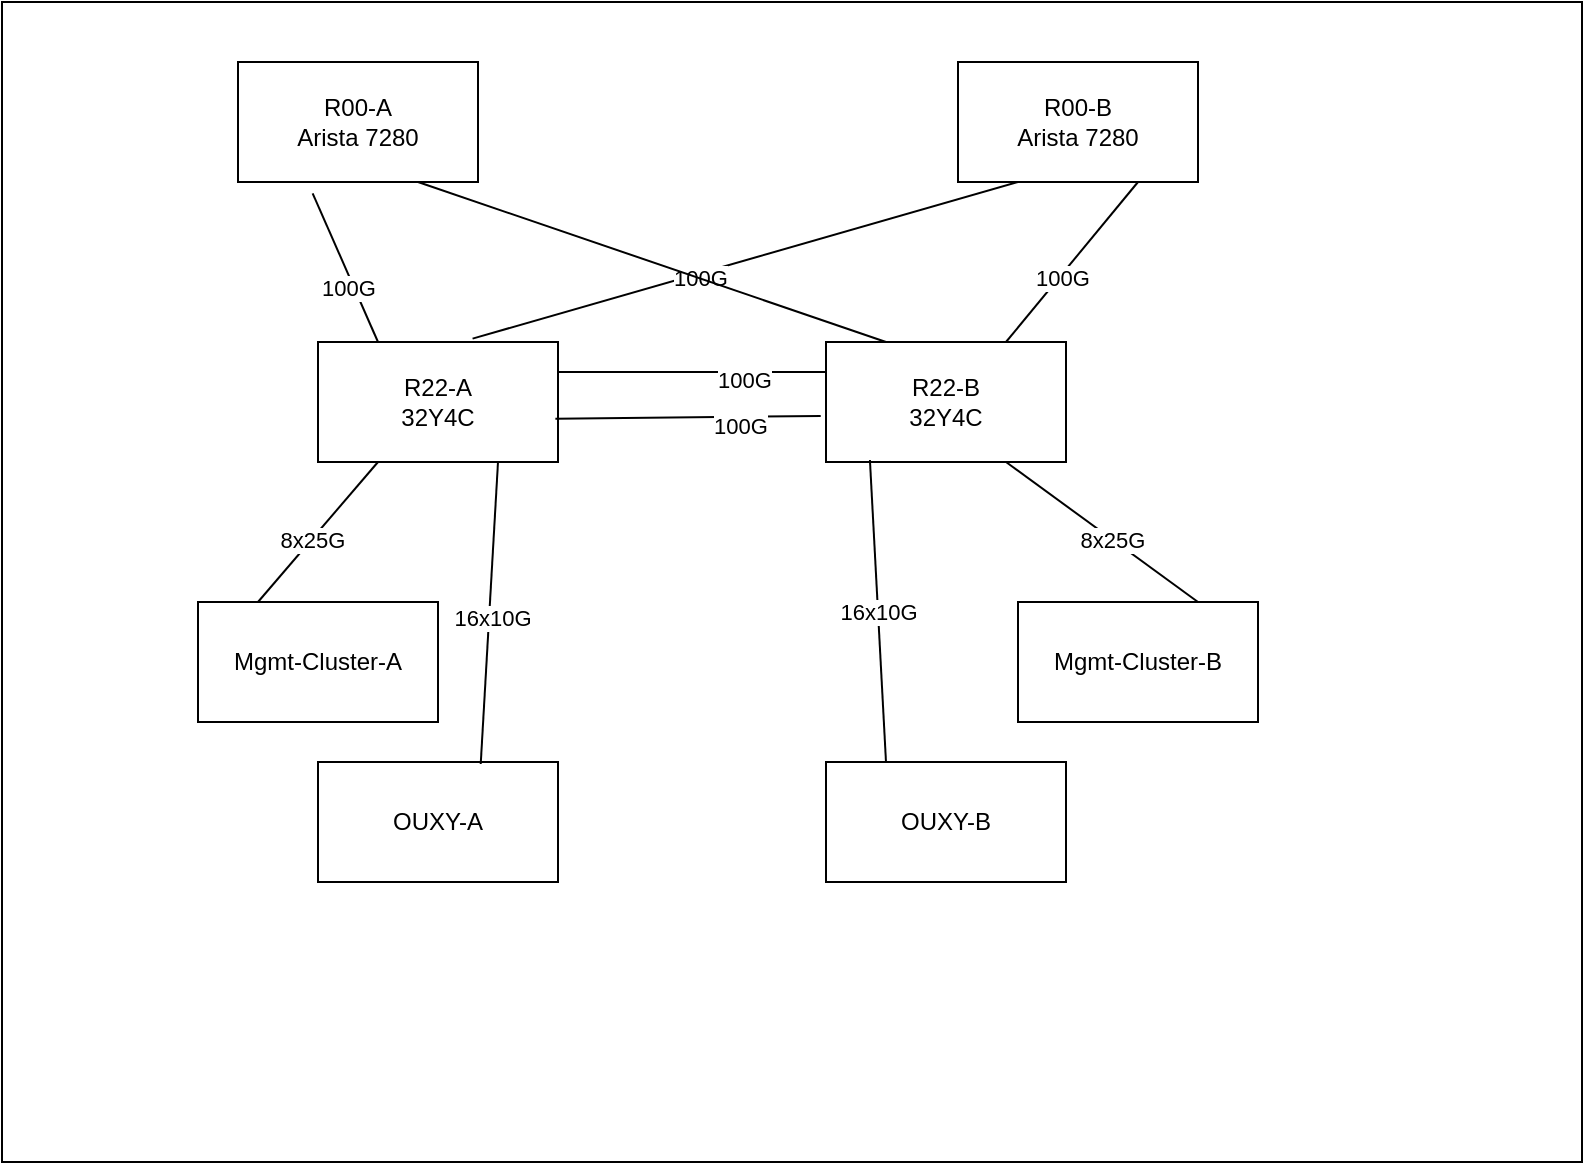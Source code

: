 <mxfile version="24.0.1" type="github" pages="3">
  <diagram name="Seite-1" id="gs12MVztb20JZIc7xro1">
    <mxGraphModel dx="1213" dy="712" grid="1" gridSize="10" guides="1" tooltips="1" connect="1" arrows="1" fold="1" page="1" pageScale="1" pageWidth="827" pageHeight="1169" math="0" shadow="0">
      <root>
        <mxCell id="0" />
        <mxCell id="1" parent="0" />
        <mxCell id="mp4b1-PKP0xLKX9pCmL0-1" value="" style="rounded=0;whiteSpace=wrap;html=1;" parent="1" vertex="1">
          <mxGeometry x="20" y="30" width="790" height="580" as="geometry" />
        </mxCell>
        <mxCell id="27TrGg73hTqypq3Gkt0H-1" value="R00-A&lt;br&gt;Arista 7280" style="rounded=0;whiteSpace=wrap;html=1;" parent="1" vertex="1">
          <mxGeometry x="138" y="60" width="120" height="60" as="geometry" />
        </mxCell>
        <mxCell id="27TrGg73hTqypq3Gkt0H-2" value="R00-B&lt;br&gt;Arista 7280" style="rounded=0;whiteSpace=wrap;html=1;" parent="1" vertex="1">
          <mxGeometry x="498" y="60" width="120" height="60" as="geometry" />
        </mxCell>
        <mxCell id="27TrGg73hTqypq3Gkt0H-3" value="R22-A&lt;br&gt;32Y4C" style="rounded=0;whiteSpace=wrap;html=1;" parent="1" vertex="1">
          <mxGeometry x="178" y="200" width="120" height="60" as="geometry" />
        </mxCell>
        <mxCell id="27TrGg73hTqypq3Gkt0H-4" value="R22-B&lt;br&gt;32Y4C" style="rounded=0;whiteSpace=wrap;html=1;" parent="1" vertex="1">
          <mxGeometry x="432" y="200" width="120" height="60" as="geometry" />
        </mxCell>
        <mxCell id="27TrGg73hTqypq3Gkt0H-5" value="" style="endArrow=none;html=1;rounded=0;entryX=0.311;entryY=1.094;entryDx=0;entryDy=0;entryPerimeter=0;exitX=0.25;exitY=0;exitDx=0;exitDy=0;" parent="1" source="27TrGg73hTqypq3Gkt0H-3" target="27TrGg73hTqypq3Gkt0H-1" edge="1">
          <mxGeometry width="50" height="50" relative="1" as="geometry">
            <mxPoint x="398" y="290" as="sourcePoint" />
            <mxPoint x="448" y="240" as="targetPoint" />
          </mxGeometry>
        </mxCell>
        <mxCell id="27TrGg73hTqypq3Gkt0H-6" value="100G" style="edgeLabel;html=1;align=center;verticalAlign=middle;resizable=0;points=[];" parent="27TrGg73hTqypq3Gkt0H-5" vertex="1" connectable="0">
          <mxGeometry x="-0.232" y="3" relative="1" as="geometry">
            <mxPoint as="offset" />
          </mxGeometry>
        </mxCell>
        <mxCell id="27TrGg73hTqypq3Gkt0H-7" value="" style="endArrow=none;html=1;rounded=0;entryX=0.25;entryY=1;entryDx=0;entryDy=0;exitX=0.644;exitY=-0.028;exitDx=0;exitDy=0;exitPerimeter=0;" parent="1" source="27TrGg73hTqypq3Gkt0H-3" target="27TrGg73hTqypq3Gkt0H-2" edge="1">
          <mxGeometry width="50" height="50" relative="1" as="geometry">
            <mxPoint x="398" y="290" as="sourcePoint" />
            <mxPoint x="448" y="240" as="targetPoint" />
          </mxGeometry>
        </mxCell>
        <mxCell id="27TrGg73hTqypq3Gkt0H-8" value="100G" style="edgeLabel;html=1;align=center;verticalAlign=middle;resizable=0;points=[];" parent="27TrGg73hTqypq3Gkt0H-7" vertex="1" connectable="0">
          <mxGeometry x="-0.172" y="-2" relative="1" as="geometry">
            <mxPoint as="offset" />
          </mxGeometry>
        </mxCell>
        <mxCell id="27TrGg73hTqypq3Gkt0H-9" value="" style="endArrow=none;html=1;rounded=0;entryX=0.75;entryY=1;entryDx=0;entryDy=0;exitX=0.25;exitY=0;exitDx=0;exitDy=0;" parent="1" source="27TrGg73hTqypq3Gkt0H-4" target="27TrGg73hTqypq3Gkt0H-1" edge="1">
          <mxGeometry width="50" height="50" relative="1" as="geometry">
            <mxPoint x="398" y="290" as="sourcePoint" />
            <mxPoint x="448" y="240" as="targetPoint" />
          </mxGeometry>
        </mxCell>
        <mxCell id="27TrGg73hTqypq3Gkt0H-10" value="" style="endArrow=none;html=1;rounded=0;entryX=0.75;entryY=1;entryDx=0;entryDy=0;exitX=0.75;exitY=0;exitDx=0;exitDy=0;" parent="1" source="27TrGg73hTqypq3Gkt0H-4" target="27TrGg73hTqypq3Gkt0H-2" edge="1">
          <mxGeometry width="50" height="50" relative="1" as="geometry">
            <mxPoint x="472" y="210" as="sourcePoint" />
            <mxPoint x="238" y="130" as="targetPoint" />
          </mxGeometry>
        </mxCell>
        <mxCell id="27TrGg73hTqypq3Gkt0H-11" value="100G" style="edgeLabel;html=1;align=center;verticalAlign=middle;resizable=0;points=[];" parent="27TrGg73hTqypq3Gkt0H-10" vertex="1" connectable="0">
          <mxGeometry x="-0.194" y="-1" relative="1" as="geometry">
            <mxPoint as="offset" />
          </mxGeometry>
        </mxCell>
        <mxCell id="27TrGg73hTqypq3Gkt0H-12" value="" style="endArrow=none;html=1;rounded=0;exitX=1;exitY=0.25;exitDx=0;exitDy=0;entryX=0;entryY=0.25;entryDx=0;entryDy=0;" parent="1" source="27TrGg73hTqypq3Gkt0H-3" target="27TrGg73hTqypq3Gkt0H-4" edge="1">
          <mxGeometry width="50" height="50" relative="1" as="geometry">
            <mxPoint x="398" y="290" as="sourcePoint" />
            <mxPoint x="448" y="240" as="targetPoint" />
          </mxGeometry>
        </mxCell>
        <mxCell id="27TrGg73hTqypq3Gkt0H-13" value="100G" style="edgeLabel;html=1;align=center;verticalAlign=middle;resizable=0;points=[];" parent="27TrGg73hTqypq3Gkt0H-12" vertex="1" connectable="0">
          <mxGeometry x="0.383" y="-4" relative="1" as="geometry">
            <mxPoint as="offset" />
          </mxGeometry>
        </mxCell>
        <mxCell id="27TrGg73hTqypq3Gkt0H-14" value="" style="endArrow=none;html=1;rounded=0;exitX=0.989;exitY=0.639;exitDx=0;exitDy=0;entryX=-0.022;entryY=0.617;entryDx=0;entryDy=0;exitPerimeter=0;entryPerimeter=0;" parent="1" source="27TrGg73hTqypq3Gkt0H-3" target="27TrGg73hTqypq3Gkt0H-4" edge="1">
          <mxGeometry width="50" height="50" relative="1" as="geometry">
            <mxPoint x="308" y="225" as="sourcePoint" />
            <mxPoint x="442" y="225" as="targetPoint" />
          </mxGeometry>
        </mxCell>
        <mxCell id="27TrGg73hTqypq3Gkt0H-15" value="100G" style="edgeLabel;html=1;align=center;verticalAlign=middle;resizable=0;points=[];" parent="27TrGg73hTqypq3Gkt0H-14" vertex="1" connectable="0">
          <mxGeometry x="0.383" y="-4" relative="1" as="geometry">
            <mxPoint as="offset" />
          </mxGeometry>
        </mxCell>
        <mxCell id="27TrGg73hTqypq3Gkt0H-16" value="Mgmt-Cluster-A" style="rounded=0;whiteSpace=wrap;html=1;" parent="1" vertex="1">
          <mxGeometry x="118" y="330" width="120" height="60" as="geometry" />
        </mxCell>
        <mxCell id="27TrGg73hTqypq3Gkt0H-17" value="Mgmt-Cluster-B" style="rounded=0;whiteSpace=wrap;html=1;" parent="1" vertex="1">
          <mxGeometry x="528" y="330" width="120" height="60" as="geometry" />
        </mxCell>
        <mxCell id="27TrGg73hTqypq3Gkt0H-18" value="" style="endArrow=none;html=1;rounded=0;exitX=0.25;exitY=0;exitDx=0;exitDy=0;entryX=0.25;entryY=1;entryDx=0;entryDy=0;" parent="1" source="27TrGg73hTqypq3Gkt0H-16" target="27TrGg73hTqypq3Gkt0H-3" edge="1">
          <mxGeometry width="50" height="50" relative="1" as="geometry">
            <mxPoint x="398" y="290" as="sourcePoint" />
            <mxPoint x="448" y="240" as="targetPoint" />
          </mxGeometry>
        </mxCell>
        <mxCell id="27TrGg73hTqypq3Gkt0H-19" value="8x25G" style="edgeLabel;html=1;align=center;verticalAlign=middle;resizable=0;points=[];" parent="27TrGg73hTqypq3Gkt0H-18" vertex="1" connectable="0">
          <mxGeometry x="-0.107" relative="1" as="geometry">
            <mxPoint as="offset" />
          </mxGeometry>
        </mxCell>
        <mxCell id="27TrGg73hTqypq3Gkt0H-20" value="" style="endArrow=none;html=1;rounded=0;entryX=0.75;entryY=1;entryDx=0;entryDy=0;exitX=0.75;exitY=0;exitDx=0;exitDy=0;" parent="1" source="27TrGg73hTqypq3Gkt0H-17" target="27TrGg73hTqypq3Gkt0H-4" edge="1">
          <mxGeometry width="50" height="50" relative="1" as="geometry">
            <mxPoint x="608" y="320" as="sourcePoint" />
            <mxPoint x="218" y="270" as="targetPoint" />
          </mxGeometry>
        </mxCell>
        <mxCell id="27TrGg73hTqypq3Gkt0H-21" value="8x25G" style="edgeLabel;html=1;align=center;verticalAlign=middle;resizable=0;points=[];" parent="27TrGg73hTqypq3Gkt0H-20" vertex="1" connectable="0">
          <mxGeometry x="-0.107" relative="1" as="geometry">
            <mxPoint as="offset" />
          </mxGeometry>
        </mxCell>
        <mxCell id="27TrGg73hTqypq3Gkt0H-22" value="OUXY-A" style="rounded=0;whiteSpace=wrap;html=1;" parent="1" vertex="1">
          <mxGeometry x="178" y="410" width="120" height="60" as="geometry" />
        </mxCell>
        <mxCell id="27TrGg73hTqypq3Gkt0H-23" value="OUXY-B" style="rounded=0;whiteSpace=wrap;html=1;" parent="1" vertex="1">
          <mxGeometry x="432" y="410" width="120" height="60" as="geometry" />
        </mxCell>
        <mxCell id="27TrGg73hTqypq3Gkt0H-24" value="" style="endArrow=none;html=1;rounded=0;exitX=0.678;exitY=0.017;exitDx=0;exitDy=0;exitPerimeter=0;entryX=0.75;entryY=1;entryDx=0;entryDy=0;" parent="1" source="27TrGg73hTqypq3Gkt0H-22" target="27TrGg73hTqypq3Gkt0H-3" edge="1">
          <mxGeometry width="50" height="50" relative="1" as="geometry">
            <mxPoint x="398" y="290" as="sourcePoint" />
            <mxPoint x="448" y="240" as="targetPoint" />
          </mxGeometry>
        </mxCell>
        <mxCell id="27TrGg73hTqypq3Gkt0H-26" value="16x10G" style="edgeLabel;html=1;align=center;verticalAlign=middle;resizable=0;points=[];" parent="27TrGg73hTqypq3Gkt0H-24" vertex="1" connectable="0">
          <mxGeometry x="-0.028" y="-1" relative="1" as="geometry">
            <mxPoint as="offset" />
          </mxGeometry>
        </mxCell>
        <mxCell id="27TrGg73hTqypq3Gkt0H-25" value="" style="endArrow=none;html=1;rounded=0;exitX=0.25;exitY=0;exitDx=0;exitDy=0;entryX=0.183;entryY=0.983;entryDx=0;entryDy=0;entryPerimeter=0;" parent="1" source="27TrGg73hTqypq3Gkt0H-23" target="27TrGg73hTqypq3Gkt0H-4" edge="1">
          <mxGeometry width="50" height="50" relative="1" as="geometry">
            <mxPoint x="269" y="421" as="sourcePoint" />
            <mxPoint x="278" y="270" as="targetPoint" />
          </mxGeometry>
        </mxCell>
        <mxCell id="27TrGg73hTqypq3Gkt0H-27" value="16x10G" style="edgeLabel;html=1;align=center;verticalAlign=middle;resizable=0;points=[];" parent="27TrGg73hTqypq3Gkt0H-25" vertex="1" connectable="0">
          <mxGeometry x="-0.002" relative="1" as="geometry">
            <mxPoint as="offset" />
          </mxGeometry>
        </mxCell>
      </root>
    </mxGraphModel>
  </diagram>
  <diagram id="Gzo3xXNjpzGgJxfg6n6k" name="Seite-2">
    <mxGraphModel dx="1213" dy="712" grid="1" gridSize="10" guides="1" tooltips="1" connect="1" arrows="1" fold="1" page="1" pageScale="1" pageWidth="827" pageHeight="1169" math="0" shadow="0">
      <root>
        <mxCell id="0" />
        <mxCell id="1" parent="0" />
        <mxCell id="iDLeOFEi5p_KF_u8_lXv-2" value="" style="rounded=0;whiteSpace=wrap;html=1;" parent="1" vertex="1">
          <mxGeometry x="20" y="30" width="790" height="580" as="geometry" />
        </mxCell>
        <mxCell id="hVeL7Z5NDfVotXv91kb7-1" value="RU00-A&lt;br&gt;Arista 7280" style="rounded=0;whiteSpace=wrap;html=1;" parent="1" vertex="1">
          <mxGeometry x="149" y="60" width="120" height="60" as="geometry" />
        </mxCell>
        <mxCell id="hVeL7Z5NDfVotXv91kb7-2" value="RU00-B&lt;br&gt;Arista 7280" style="rounded=0;whiteSpace=wrap;html=1;" parent="1" vertex="1">
          <mxGeometry x="509" y="60" width="120" height="60" as="geometry" />
        </mxCell>
        <mxCell id="hVeL7Z5NDfVotXv91kb7-3" value="RU22-A&lt;br&gt;5406" style="rounded=0;whiteSpace=wrap;html=1;" parent="1" vertex="1">
          <mxGeometry x="189" y="200" width="120" height="60" as="geometry" />
        </mxCell>
        <mxCell id="hVeL7Z5NDfVotXv91kb7-4" value="RU22-B&lt;br&gt;5406" style="rounded=0;whiteSpace=wrap;html=1;" parent="1" vertex="1">
          <mxGeometry x="443" y="200" width="120" height="60" as="geometry" />
        </mxCell>
        <mxCell id="hVeL7Z5NDfVotXv91kb7-5" value="" style="endArrow=none;html=1;rounded=0;entryX=0.311;entryY=1.094;entryDx=0;entryDy=0;entryPerimeter=0;exitX=0.25;exitY=0;exitDx=0;exitDy=0;" parent="1" source="hVeL7Z5NDfVotXv91kb7-3" target="hVeL7Z5NDfVotXv91kb7-1" edge="1">
          <mxGeometry width="50" height="50" relative="1" as="geometry">
            <mxPoint x="409" y="290" as="sourcePoint" />
            <mxPoint x="459" y="240" as="targetPoint" />
          </mxGeometry>
        </mxCell>
        <mxCell id="hVeL7Z5NDfVotXv91kb7-6" value="10G" style="edgeLabel;html=1;align=center;verticalAlign=middle;resizable=0;points=[];" parent="hVeL7Z5NDfVotXv91kb7-5" vertex="1" connectable="0">
          <mxGeometry x="-0.232" y="3" relative="1" as="geometry">
            <mxPoint as="offset" />
          </mxGeometry>
        </mxCell>
        <mxCell id="hVeL7Z5NDfVotXv91kb7-7" value="" style="endArrow=none;html=1;rounded=0;entryX=0.25;entryY=1;entryDx=0;entryDy=0;exitX=0.644;exitY=-0.028;exitDx=0;exitDy=0;exitPerimeter=0;" parent="1" source="hVeL7Z5NDfVotXv91kb7-3" target="hVeL7Z5NDfVotXv91kb7-2" edge="1">
          <mxGeometry width="50" height="50" relative="1" as="geometry">
            <mxPoint x="409" y="290" as="sourcePoint" />
            <mxPoint x="459" y="240" as="targetPoint" />
          </mxGeometry>
        </mxCell>
        <mxCell id="hVeL7Z5NDfVotXv91kb7-8" value="10G" style="edgeLabel;html=1;align=center;verticalAlign=middle;resizable=0;points=[];" parent="hVeL7Z5NDfVotXv91kb7-7" vertex="1" connectable="0">
          <mxGeometry x="-0.172" y="-2" relative="1" as="geometry">
            <mxPoint as="offset" />
          </mxGeometry>
        </mxCell>
        <mxCell id="hVeL7Z5NDfVotXv91kb7-9" value="" style="endArrow=none;html=1;rounded=0;entryX=0.75;entryY=1;entryDx=0;entryDy=0;exitX=0.25;exitY=0;exitDx=0;exitDy=0;" parent="1" source="hVeL7Z5NDfVotXv91kb7-4" target="hVeL7Z5NDfVotXv91kb7-1" edge="1">
          <mxGeometry width="50" height="50" relative="1" as="geometry">
            <mxPoint x="409" y="290" as="sourcePoint" />
            <mxPoint x="459" y="240" as="targetPoint" />
          </mxGeometry>
        </mxCell>
        <mxCell id="hVeL7Z5NDfVotXv91kb7-28" value="10G" style="edgeLabel;html=1;align=center;verticalAlign=middle;resizable=0;points=[];" parent="hVeL7Z5NDfVotXv91kb7-9" vertex="1" connectable="0">
          <mxGeometry x="-0.196" y="-2" relative="1" as="geometry">
            <mxPoint x="39" y="-6" as="offset" />
          </mxGeometry>
        </mxCell>
        <mxCell id="hVeL7Z5NDfVotXv91kb7-10" value="" style="endArrow=none;html=1;rounded=0;entryX=0.75;entryY=1;entryDx=0;entryDy=0;exitX=0.75;exitY=0;exitDx=0;exitDy=0;" parent="1" source="hVeL7Z5NDfVotXv91kb7-4" target="hVeL7Z5NDfVotXv91kb7-2" edge="1">
          <mxGeometry width="50" height="50" relative="1" as="geometry">
            <mxPoint x="483" y="210" as="sourcePoint" />
            <mxPoint x="249" y="130" as="targetPoint" />
          </mxGeometry>
        </mxCell>
        <mxCell id="hVeL7Z5NDfVotXv91kb7-11" value="10G" style="edgeLabel;html=1;align=center;verticalAlign=middle;resizable=0;points=[];" parent="hVeL7Z5NDfVotXv91kb7-10" vertex="1" connectable="0">
          <mxGeometry x="-0.194" y="-1" relative="1" as="geometry">
            <mxPoint as="offset" />
          </mxGeometry>
        </mxCell>
        <mxCell id="hVeL7Z5NDfVotXv91kb7-12" value="" style="endArrow=none;html=1;rounded=0;exitX=1;exitY=0.25;exitDx=0;exitDy=0;entryX=0;entryY=0.25;entryDx=0;entryDy=0;" parent="1" source="hVeL7Z5NDfVotXv91kb7-3" target="hVeL7Z5NDfVotXv91kb7-4" edge="1">
          <mxGeometry width="50" height="50" relative="1" as="geometry">
            <mxPoint x="409" y="290" as="sourcePoint" />
            <mxPoint x="459" y="240" as="targetPoint" />
          </mxGeometry>
        </mxCell>
        <mxCell id="hVeL7Z5NDfVotXv91kb7-13" value="10G" style="edgeLabel;html=1;align=center;verticalAlign=middle;resizable=0;points=[];" parent="hVeL7Z5NDfVotXv91kb7-12" vertex="1" connectable="0">
          <mxGeometry x="0.383" y="-4" relative="1" as="geometry">
            <mxPoint as="offset" />
          </mxGeometry>
        </mxCell>
        <mxCell id="hVeL7Z5NDfVotXv91kb7-14" value="" style="endArrow=none;html=1;rounded=0;exitX=0.989;exitY=0.639;exitDx=0;exitDy=0;entryX=-0.022;entryY=0.617;entryDx=0;entryDy=0;exitPerimeter=0;entryPerimeter=0;" parent="1" source="hVeL7Z5NDfVotXv91kb7-3" target="hVeL7Z5NDfVotXv91kb7-4" edge="1">
          <mxGeometry width="50" height="50" relative="1" as="geometry">
            <mxPoint x="319" y="225" as="sourcePoint" />
            <mxPoint x="453" y="225" as="targetPoint" />
          </mxGeometry>
        </mxCell>
        <mxCell id="hVeL7Z5NDfVotXv91kb7-15" value="10G" style="edgeLabel;html=1;align=center;verticalAlign=middle;resizable=0;points=[];" parent="hVeL7Z5NDfVotXv91kb7-14" vertex="1" connectable="0">
          <mxGeometry x="0.383" y="-4" relative="1" as="geometry">
            <mxPoint as="offset" />
          </mxGeometry>
        </mxCell>
        <mxCell id="hVeL7Z5NDfVotXv91kb7-16" value="Mgmt-Cluster-A" style="rounded=0;whiteSpace=wrap;html=1;" parent="1" vertex="1">
          <mxGeometry x="39" y="410" width="120" height="60" as="geometry" />
        </mxCell>
        <mxCell id="hVeL7Z5NDfVotXv91kb7-17" value="Mgmt-Cluster-B" style="rounded=0;whiteSpace=wrap;html=1;" parent="1" vertex="1">
          <mxGeometry x="659" y="410" width="120" height="60" as="geometry" />
        </mxCell>
        <mxCell id="hVeL7Z5NDfVotXv91kb7-18" value="" style="endArrow=none;html=1;rounded=0;exitX=0.25;exitY=0;exitDx=0;exitDy=0;" parent="1" source="hVeL7Z5NDfVotXv91kb7-16" target="16hiu82Xkx6REqz7iCP8-3" edge="1">
          <mxGeometry width="50" height="50" relative="1" as="geometry">
            <mxPoint x="409" y="290" as="sourcePoint" />
            <mxPoint x="129" y="330" as="targetPoint" />
          </mxGeometry>
        </mxCell>
        <mxCell id="hVeL7Z5NDfVotXv91kb7-19" value="8x25G" style="edgeLabel;html=1;align=center;verticalAlign=middle;resizable=0;points=[];" parent="hVeL7Z5NDfVotXv91kb7-18" vertex="1" connectable="0">
          <mxGeometry x="-0.107" relative="1" as="geometry">
            <mxPoint as="offset" />
          </mxGeometry>
        </mxCell>
        <mxCell id="hVeL7Z5NDfVotXv91kb7-20" value="" style="endArrow=none;html=1;rounded=0;exitX=0.75;exitY=0;exitDx=0;exitDy=0;" parent="1" source="hVeL7Z5NDfVotXv91kb7-17" target="16hiu82Xkx6REqz7iCP8-1" edge="1">
          <mxGeometry width="50" height="50" relative="1" as="geometry">
            <mxPoint x="619" y="320" as="sourcePoint" />
            <mxPoint x="619" y="330" as="targetPoint" />
          </mxGeometry>
        </mxCell>
        <mxCell id="hVeL7Z5NDfVotXv91kb7-21" value="8x25G" style="edgeLabel;html=1;align=center;verticalAlign=middle;resizable=0;points=[];" parent="hVeL7Z5NDfVotXv91kb7-20" vertex="1" connectable="0">
          <mxGeometry x="-0.107" relative="1" as="geometry">
            <mxPoint as="offset" />
          </mxGeometry>
        </mxCell>
        <mxCell id="hVeL7Z5NDfVotXv91kb7-22" value="OUXY-A" style="rounded=0;whiteSpace=wrap;html=1;" parent="1" vertex="1">
          <mxGeometry x="189" y="410" width="120" height="60" as="geometry" />
        </mxCell>
        <mxCell id="hVeL7Z5NDfVotXv91kb7-23" value="OUXY-B" style="rounded=0;whiteSpace=wrap;html=1;" parent="1" vertex="1">
          <mxGeometry x="443" y="410" width="120" height="60" as="geometry" />
        </mxCell>
        <mxCell id="hVeL7Z5NDfVotXv91kb7-24" value="" style="endArrow=none;html=1;rounded=0;exitX=0.678;exitY=0.017;exitDx=0;exitDy=0;exitPerimeter=0;entryX=0.75;entryY=1;entryDx=0;entryDy=0;" parent="1" source="hVeL7Z5NDfVotXv91kb7-22" target="hVeL7Z5NDfVotXv91kb7-3" edge="1">
          <mxGeometry width="50" height="50" relative="1" as="geometry">
            <mxPoint x="409" y="290" as="sourcePoint" />
            <mxPoint x="459" y="240" as="targetPoint" />
          </mxGeometry>
        </mxCell>
        <mxCell id="hVeL7Z5NDfVotXv91kb7-25" value="16x1G/10G" style="edgeLabel;html=1;align=center;verticalAlign=middle;resizable=0;points=[];" parent="hVeL7Z5NDfVotXv91kb7-24" vertex="1" connectable="0">
          <mxGeometry x="-0.028" y="-1" relative="1" as="geometry">
            <mxPoint as="offset" />
          </mxGeometry>
        </mxCell>
        <mxCell id="hVeL7Z5NDfVotXv91kb7-26" value="" style="endArrow=none;html=1;rounded=0;exitX=0.25;exitY=0;exitDx=0;exitDy=0;entryX=0.183;entryY=0.983;entryDx=0;entryDy=0;entryPerimeter=0;" parent="1" source="hVeL7Z5NDfVotXv91kb7-23" target="hVeL7Z5NDfVotXv91kb7-4" edge="1">
          <mxGeometry width="50" height="50" relative="1" as="geometry">
            <mxPoint x="280" y="421" as="sourcePoint" />
            <mxPoint x="289" y="270" as="targetPoint" />
          </mxGeometry>
        </mxCell>
        <mxCell id="hVeL7Z5NDfVotXv91kb7-27" value="16x1G/10G" style="edgeLabel;html=1;align=center;verticalAlign=middle;resizable=0;points=[];" parent="hVeL7Z5NDfVotXv91kb7-26" vertex="1" connectable="0">
          <mxGeometry x="-0.002" relative="1" as="geometry">
            <mxPoint as="offset" />
          </mxGeometry>
        </mxCell>
        <mxCell id="16hiu82Xkx6REqz7iCP8-1" value="S22-B&lt;br&gt;16Y2C V2" style="rounded=0;whiteSpace=wrap;html=1;" parent="1" vertex="1">
          <mxGeometry x="559" y="300" width="120" height="60" as="geometry" />
        </mxCell>
        <mxCell id="16hiu82Xkx6REqz7iCP8-2" value="10G" style="endArrow=none;html=1;rounded=0;exitX=0.5;exitY=0;exitDx=0;exitDy=0;entryX=0.822;entryY=1.061;entryDx=0;entryDy=0;entryPerimeter=0;" parent="1" source="16hiu82Xkx6REqz7iCP8-1" target="hVeL7Z5NDfVotXv91kb7-4" edge="1">
          <mxGeometry width="50" height="50" relative="1" as="geometry">
            <mxPoint x="329" y="290" as="sourcePoint" />
            <mxPoint x="379" y="240" as="targetPoint" />
          </mxGeometry>
        </mxCell>
        <mxCell id="16hiu82Xkx6REqz7iCP8-3" value="S22-A&lt;br&gt;16Y2C V2" style="rounded=0;whiteSpace=wrap;html=1;" parent="1" vertex="1">
          <mxGeometry x="69" y="300" width="120" height="60" as="geometry" />
        </mxCell>
        <mxCell id="16hiu82Xkx6REqz7iCP8-4" value="" style="endArrow=none;html=1;rounded=0;exitX=0.75;exitY=0;exitDx=0;exitDy=0;entryX=0.25;entryY=1;entryDx=0;entryDy=0;" parent="1" source="16hiu82Xkx6REqz7iCP8-3" target="hVeL7Z5NDfVotXv91kb7-3" edge="1">
          <mxGeometry width="50" height="50" relative="1" as="geometry">
            <mxPoint x="329" y="290" as="sourcePoint" />
            <mxPoint x="379" y="240" as="targetPoint" />
          </mxGeometry>
        </mxCell>
        <mxCell id="16hiu82Xkx6REqz7iCP8-5" value="10G" style="edgeLabel;html=1;align=center;verticalAlign=middle;resizable=0;points=[];" parent="16hiu82Xkx6REqz7iCP8-4" vertex="1" connectable="0">
          <mxGeometry x="-0.103" relative="1" as="geometry">
            <mxPoint y="-1" as="offset" />
          </mxGeometry>
        </mxCell>
        <mxCell id="16hiu82Xkx6REqz7iCP8-7" value="" style="endArrow=none;dashed=1;html=1;rounded=0;exitX=1;exitY=0.25;exitDx=0;exitDy=0;entryX=0;entryY=0.25;entryDx=0;entryDy=0;" parent="1" source="16hiu82Xkx6REqz7iCP8-3" target="16hiu82Xkx6REqz7iCP8-1" edge="1">
          <mxGeometry width="50" height="50" relative="1" as="geometry">
            <mxPoint x="329" y="290" as="sourcePoint" />
            <mxPoint x="379" y="240" as="targetPoint" />
          </mxGeometry>
        </mxCell>
        <mxCell id="16hiu82Xkx6REqz7iCP8-8" value="100G" style="edgeLabel;html=1;align=center;verticalAlign=middle;resizable=0;points=[];" parent="16hiu82Xkx6REqz7iCP8-7" vertex="1" connectable="0">
          <mxGeometry x="0.166" y="3" relative="1" as="geometry">
            <mxPoint as="offset" />
          </mxGeometry>
        </mxCell>
      </root>
    </mxGraphModel>
  </diagram>
  <diagram id="y10XpeK6Ae1M0rREuobb" name="Seite-3">
    <mxGraphModel dx="693" dy="407" grid="1" gridSize="10" guides="1" tooltips="1" connect="1" arrows="1" fold="1" page="1" pageScale="1" pageWidth="827" pageHeight="1169" math="0" shadow="0">
      <root>
        <mxCell id="0" />
        <mxCell id="1" parent="0" />
        <mxCell id="fB5pVOzTE19D4BcGaicX-1" value="" style="rounded=0;whiteSpace=wrap;html=1;strokeColor=none;" parent="1" vertex="1">
          <mxGeometry x="20" y="30" width="790" height="580" as="geometry" />
        </mxCell>
        <mxCell id="fB5pVOzTE19D4BcGaicX-2" value="RU00-A&lt;div&gt;&lt;br/&gt;&lt;/div&gt;" style="rounded=0;whiteSpace=wrap;html=1;" parent="1" vertex="1">
          <mxGeometry x="138" y="60" width="120" height="60" as="geometry" />
        </mxCell>
        <mxCell id="fB5pVOzTE19D4BcGaicX-3" value="RU00-B&lt;div&gt;&lt;br/&gt;&lt;/div&gt;" style="rounded=0;whiteSpace=wrap;html=1;" parent="1" vertex="1">
          <mxGeometry x="498" y="60" width="120" height="60" as="geometry" />
        </mxCell>
        <mxCell id="fB5pVOzTE19D4BcGaicX-4" value="" style="rounded=0;whiteSpace=wrap;html=1;" parent="1" vertex="1">
          <mxGeometry x="178" y="200" width="120" height="60" as="geometry" />
        </mxCell>
        <mxCell id="fB5pVOzTE19D4BcGaicX-5" value="" style="rounded=0;whiteSpace=wrap;html=1;" parent="1" vertex="1">
          <mxGeometry x="432" y="200" width="120" height="60" as="geometry" />
        </mxCell>
        <mxCell id="fB5pVOzTE19D4BcGaicX-6" value="" style="endArrow=none;html=1;rounded=0;entryX=0.311;entryY=1.094;entryDx=0;entryDy=0;entryPerimeter=0;exitX=0.25;exitY=0;exitDx=0;exitDy=0;" parent="1" source="fB5pVOzTE19D4BcGaicX-4" target="fB5pVOzTE19D4BcGaicX-2" edge="1">
          <mxGeometry width="50" height="50" relative="1" as="geometry">
            <mxPoint x="398" y="290" as="sourcePoint" />
            <mxPoint x="448" y="240" as="targetPoint" />
          </mxGeometry>
        </mxCell>
        <mxCell id="fB5pVOzTE19D4BcGaicX-7" value="25G/10G" style="edgeLabel;html=1;align=center;verticalAlign=middle;resizable=0;points=[];" parent="fB5pVOzTE19D4BcGaicX-6" vertex="1" connectable="0">
          <mxGeometry x="-0.232" y="3" relative="1" as="geometry">
            <mxPoint as="offset" />
          </mxGeometry>
        </mxCell>
        <mxCell id="fB5pVOzTE19D4BcGaicX-8" value="" style="endArrow=none;html=1;rounded=0;entryX=0.25;entryY=1;entryDx=0;entryDy=0;exitX=0.644;exitY=-0.028;exitDx=0;exitDy=0;exitPerimeter=0;dashed=1;dashPattern=8 8;" parent="1" source="fB5pVOzTE19D4BcGaicX-4" target="fB5pVOzTE19D4BcGaicX-3" edge="1">
          <mxGeometry width="50" height="50" relative="1" as="geometry">
            <mxPoint x="398" y="290" as="sourcePoint" />
            <mxPoint x="448" y="240" as="targetPoint" />
          </mxGeometry>
        </mxCell>
        <mxCell id="fB5pVOzTE19D4BcGaicX-9" value="25G/10G" style="edgeLabel;html=1;align=center;verticalAlign=middle;resizable=0;points=[];" parent="fB5pVOzTE19D4BcGaicX-8" vertex="1" connectable="0">
          <mxGeometry x="-0.172" y="-2" relative="1" as="geometry">
            <mxPoint x="-29" y="-8" as="offset" />
          </mxGeometry>
        </mxCell>
        <mxCell id="fB5pVOzTE19D4BcGaicX-10" value="" style="endArrow=none;html=1;rounded=0;entryX=0.75;entryY=1;entryDx=0;entryDy=0;exitX=0.25;exitY=0;exitDx=0;exitDy=0;dashed=1;dashPattern=8 8;" parent="1" source="fB5pVOzTE19D4BcGaicX-5" target="fB5pVOzTE19D4BcGaicX-2" edge="1">
          <mxGeometry width="50" height="50" relative="1" as="geometry">
            <mxPoint x="398" y="290" as="sourcePoint" />
            <mxPoint x="448" y="240" as="targetPoint" />
          </mxGeometry>
        </mxCell>
        <mxCell id="4wv-Hi700AIwaQGHidHU-2" value="25G/10G" style="edgeLabel;html=1;align=center;verticalAlign=middle;resizable=0;points=[];" parent="fB5pVOzTE19D4BcGaicX-10" vertex="1" connectable="0">
          <mxGeometry x="-0.207" y="-2" relative="1" as="geometry">
            <mxPoint x="30" y="-6" as="offset" />
          </mxGeometry>
        </mxCell>
        <mxCell id="fB5pVOzTE19D4BcGaicX-11" value="" style="endArrow=none;html=1;rounded=0;entryX=0.75;entryY=1;entryDx=0;entryDy=0;exitX=0.75;exitY=0;exitDx=0;exitDy=0;" parent="1" source="fB5pVOzTE19D4BcGaicX-5" target="fB5pVOzTE19D4BcGaicX-3" edge="1">
          <mxGeometry width="50" height="50" relative="1" as="geometry">
            <mxPoint x="472" y="210" as="sourcePoint" />
            <mxPoint x="238" y="130" as="targetPoint" />
          </mxGeometry>
        </mxCell>
        <mxCell id="fB5pVOzTE19D4BcGaicX-12" value="25G/10G" style="edgeLabel;html=1;align=center;verticalAlign=middle;resizable=0;points=[];" parent="fB5pVOzTE19D4BcGaicX-11" vertex="1" connectable="0">
          <mxGeometry x="-0.194" y="-1" relative="1" as="geometry">
            <mxPoint as="offset" />
          </mxGeometry>
        </mxCell>
        <mxCell id="fB5pVOzTE19D4BcGaicX-13" value="" style="endArrow=none;html=1;rounded=0;exitX=1;exitY=0.25;exitDx=0;exitDy=0;entryX=0;entryY=0.25;entryDx=0;entryDy=0;" parent="1" source="fB5pVOzTE19D4BcGaicX-4" target="fB5pVOzTE19D4BcGaicX-5" edge="1">
          <mxGeometry width="50" height="50" relative="1" as="geometry">
            <mxPoint x="398" y="290" as="sourcePoint" />
            <mxPoint x="448" y="240" as="targetPoint" />
          </mxGeometry>
        </mxCell>
        <mxCell id="fB5pVOzTE19D4BcGaicX-14" value="40G" style="edgeLabel;html=1;align=center;verticalAlign=middle;resizable=0;points=[];" parent="fB5pVOzTE19D4BcGaicX-13" vertex="1" connectable="0">
          <mxGeometry x="0.383" y="-4" relative="1" as="geometry">
            <mxPoint as="offset" />
          </mxGeometry>
        </mxCell>
        <mxCell id="fB5pVOzTE19D4BcGaicX-15" value="" style="endArrow=none;html=1;rounded=0;exitX=0.989;exitY=0.639;exitDx=0;exitDy=0;entryX=-0.022;entryY=0.617;entryDx=0;entryDy=0;exitPerimeter=0;entryPerimeter=0;" parent="1" source="fB5pVOzTE19D4BcGaicX-4" target="fB5pVOzTE19D4BcGaicX-5" edge="1">
          <mxGeometry width="50" height="50" relative="1" as="geometry">
            <mxPoint x="308" y="225" as="sourcePoint" />
            <mxPoint x="442" y="225" as="targetPoint" />
          </mxGeometry>
        </mxCell>
        <mxCell id="fB5pVOzTE19D4BcGaicX-16" value="40G" style="edgeLabel;html=1;align=center;verticalAlign=middle;resizable=0;points=[];" parent="fB5pVOzTE19D4BcGaicX-15" vertex="1" connectable="0">
          <mxGeometry x="0.383" y="-4" relative="1" as="geometry">
            <mxPoint as="offset" />
          </mxGeometry>
        </mxCell>
        <mxCell id="fB5pVOzTE19D4BcGaicX-17" value="Mgmt-Cluster-A" style="rounded=0;whiteSpace=wrap;html=1;" parent="1" vertex="1">
          <mxGeometry x="118" y="330" width="120" height="60" as="geometry" />
        </mxCell>
        <mxCell id="fB5pVOzTE19D4BcGaicX-18" value="Mgmt-Cluster-B" style="rounded=0;whiteSpace=wrap;html=1;" parent="1" vertex="1">
          <mxGeometry x="528" y="330" width="120" height="60" as="geometry" />
        </mxCell>
        <mxCell id="fB5pVOzTE19D4BcGaicX-19" value="" style="endArrow=none;html=1;rounded=0;exitX=0.25;exitY=0;exitDx=0;exitDy=0;entryX=0.25;entryY=1;entryDx=0;entryDy=0;" parent="1" source="fB5pVOzTE19D4BcGaicX-17" target="fB5pVOzTE19D4BcGaicX-4" edge="1">
          <mxGeometry width="50" height="50" relative="1" as="geometry">
            <mxPoint x="398" y="290" as="sourcePoint" />
            <mxPoint x="448" y="240" as="targetPoint" />
          </mxGeometry>
        </mxCell>
        <mxCell id="fB5pVOzTE19D4BcGaicX-20" value="8x25G&lt;div&gt;DAC, 5m&lt;/div&gt;" style="edgeLabel;html=1;align=center;verticalAlign=middle;resizable=0;points=[];" parent="fB5pVOzTE19D4BcGaicX-19" vertex="1" connectable="0">
          <mxGeometry x="-0.107" relative="1" as="geometry">
            <mxPoint as="offset" />
          </mxGeometry>
        </mxCell>
        <mxCell id="fB5pVOzTE19D4BcGaicX-21" value="" style="endArrow=none;html=1;rounded=0;entryX=0.75;entryY=1;entryDx=0;entryDy=0;exitX=0.75;exitY=0;exitDx=0;exitDy=0;" parent="1" source="fB5pVOzTE19D4BcGaicX-18" target="fB5pVOzTE19D4BcGaicX-5" edge="1">
          <mxGeometry width="50" height="50" relative="1" as="geometry">
            <mxPoint x="608" y="320" as="sourcePoint" />
            <mxPoint x="218" y="270" as="targetPoint" />
          </mxGeometry>
        </mxCell>
        <mxCell id="fB5pVOzTE19D4BcGaicX-22" value="8x25G&lt;div&gt;DAC, 5m&lt;/div&gt;" style="edgeLabel;html=1;align=center;verticalAlign=middle;resizable=0;points=[];" parent="fB5pVOzTE19D4BcGaicX-21" vertex="1" connectable="0">
          <mxGeometry x="-0.107" relative="1" as="geometry">
            <mxPoint as="offset" />
          </mxGeometry>
        </mxCell>
        <mxCell id="fB5pVOzTE19D4BcGaicX-23" value="OUXY-A" style="rounded=0;whiteSpace=wrap;html=1;" parent="1" vertex="1">
          <mxGeometry x="178" y="525" width="120" height="60" as="geometry" />
        </mxCell>
        <mxCell id="fB5pVOzTE19D4BcGaicX-24" value="OUXY-B" style="rounded=0;whiteSpace=wrap;html=1;" parent="1" vertex="1">
          <mxGeometry x="443" y="525" width="120" height="60" as="geometry" />
        </mxCell>
        <mxCell id="fB5pVOzTE19D4BcGaicX-25" value="" style="endArrow=none;html=1;rounded=0;exitX=0.678;exitY=0.017;exitDx=0;exitDy=0;exitPerimeter=0;entryX=0.5;entryY=1;entryDx=0;entryDy=0;" parent="1" source="fB5pVOzTE19D4BcGaicX-23" target="6V--Zle-TWQbwtsr2iUQ-1" edge="1">
          <mxGeometry width="50" height="50" relative="1" as="geometry">
            <mxPoint x="398" y="290" as="sourcePoint" />
            <mxPoint x="448" y="240" as="targetPoint" />
          </mxGeometry>
        </mxCell>
        <mxCell id="fB5pVOzTE19D4BcGaicX-26" value="16x10G" style="edgeLabel;html=1;align=center;verticalAlign=middle;resizable=0;points=[];" parent="fB5pVOzTE19D4BcGaicX-25" vertex="1" connectable="0">
          <mxGeometry x="-0.028" y="-1" relative="1" as="geometry">
            <mxPoint as="offset" />
          </mxGeometry>
        </mxCell>
        <mxCell id="fB5pVOzTE19D4BcGaicX-27" value="" style="endArrow=none;html=1;rounded=0;exitX=0.25;exitY=0;exitDx=0;exitDy=0;entryX=0.5;entryY=1;entryDx=0;entryDy=0;" parent="1" source="fB5pVOzTE19D4BcGaicX-24" target="6V--Zle-TWQbwtsr2iUQ-2" edge="1">
          <mxGeometry width="50" height="50" relative="1" as="geometry">
            <mxPoint x="269" y="421" as="sourcePoint" />
            <mxPoint x="278" y="270" as="targetPoint" />
          </mxGeometry>
        </mxCell>
        <mxCell id="fB5pVOzTE19D4BcGaicX-28" value="16x10G" style="edgeLabel;html=1;align=center;verticalAlign=middle;resizable=0;points=[];" parent="fB5pVOzTE19D4BcGaicX-27" vertex="1" connectable="0">
          <mxGeometry x="-0.002" relative="1" as="geometry">
            <mxPoint as="offset" />
          </mxGeometry>
        </mxCell>
        <mxCell id="6V--Zle-TWQbwtsr2iUQ-1" value="S22-A&lt;br&gt;5406" style="rounded=0;whiteSpace=wrap;html=1;" parent="1" vertex="1">
          <mxGeometry x="220" y="410" width="120" height="60" as="geometry" />
        </mxCell>
        <mxCell id="6V--Zle-TWQbwtsr2iUQ-2" value="S22-B&lt;br&gt;5406" style="rounded=0;whiteSpace=wrap;html=1;" parent="1" vertex="1">
          <mxGeometry x="408" y="410" width="120" height="60" as="geometry" />
        </mxCell>
        <mxCell id="6V--Zle-TWQbwtsr2iUQ-3" value="" style="endArrow=none;html=1;rounded=0;exitX=1;exitY=0.25;exitDx=0;exitDy=0;entryX=0;entryY=0.25;entryDx=0;entryDy=0;" parent="1" source="6V--Zle-TWQbwtsr2iUQ-1" target="6V--Zle-TWQbwtsr2iUQ-2" edge="1">
          <mxGeometry width="50" height="50" relative="1" as="geometry">
            <mxPoint x="409" y="290" as="sourcePoint" />
            <mxPoint x="459" y="240" as="targetPoint" />
          </mxGeometry>
        </mxCell>
        <mxCell id="6V--Zle-TWQbwtsr2iUQ-4" value="10G" style="edgeLabel;html=1;align=center;verticalAlign=middle;resizable=0;points=[];" parent="6V--Zle-TWQbwtsr2iUQ-3" vertex="1" connectable="0">
          <mxGeometry x="0.383" y="-4" relative="1" as="geometry">
            <mxPoint as="offset" />
          </mxGeometry>
        </mxCell>
        <mxCell id="6V--Zle-TWQbwtsr2iUQ-5" value="" style="endArrow=none;html=1;rounded=0;exitX=0.989;exitY=0.639;exitDx=0;exitDy=0;entryX=-0.022;entryY=0.617;entryDx=0;entryDy=0;exitPerimeter=0;entryPerimeter=0;" parent="1" source="6V--Zle-TWQbwtsr2iUQ-1" target="6V--Zle-TWQbwtsr2iUQ-2" edge="1">
          <mxGeometry width="50" height="50" relative="1" as="geometry">
            <mxPoint x="319" y="225" as="sourcePoint" />
            <mxPoint x="453" y="225" as="targetPoint" />
          </mxGeometry>
        </mxCell>
        <mxCell id="6V--Zle-TWQbwtsr2iUQ-6" value="10G" style="edgeLabel;html=1;align=center;verticalAlign=middle;resizable=0;points=[];" parent="6V--Zle-TWQbwtsr2iUQ-5" vertex="1" connectable="0">
          <mxGeometry x="0.383" y="-4" relative="1" as="geometry">
            <mxPoint as="offset" />
          </mxGeometry>
        </mxCell>
        <mxCell id="6V--Zle-TWQbwtsr2iUQ-7" value="10G" style="endArrow=none;html=1;rounded=0;exitX=0.25;exitY=0;exitDx=0;exitDy=0;" parent="1" source="6V--Zle-TWQbwtsr2iUQ-1" target="fB5pVOzTE19D4BcGaicX-4" edge="1">
          <mxGeometry width="50" height="50" relative="1" as="geometry">
            <mxPoint x="380" y="410" as="sourcePoint" />
            <mxPoint x="430" y="360" as="targetPoint" />
          </mxGeometry>
        </mxCell>
        <mxCell id="6V--Zle-TWQbwtsr2iUQ-8" value="10G" style="endArrow=none;html=1;rounded=0;exitX=0.75;exitY=0;exitDx=0;exitDy=0;" parent="1" source="6V--Zle-TWQbwtsr2iUQ-2" target="fB5pVOzTE19D4BcGaicX-5" edge="1">
          <mxGeometry width="50" height="50" relative="1" as="geometry">
            <mxPoint x="320" y="420" as="sourcePoint" />
            <mxPoint x="260" y="270" as="targetPoint" />
          </mxGeometry>
        </mxCell>
        <mxCell id="wiXe8VCGtBAMKg4-1kNR-1" value="&lt;h1&gt;&lt;font face=&quot;Lucida Console&quot;&gt;&lt;span style=&quot;background-color: initial;&quot;&gt;&lt;span style=&quot;font-size: 12px; font-weight: normal;&quot;&gt;Datum: 01.3.202&lt;/span&gt;&lt;span style=&quot;font-size: 12px; font-weight: 400;&quot;&gt;&lt;br&gt;&lt;/span&gt;&lt;/span&gt;&lt;span style=&quot;font-size: 12px; font-weight: 400;&quot;&gt;Version: 1.1&lt;br&gt;Dieter Frieler&lt;/span&gt;.&lt;/font&gt;&lt;/h1&gt;" style="text;html=1;spacing=5;spacingTop=-20;whiteSpace=wrap;overflow=hidden;rounded=0;strokeColor=default;" parent="1" vertex="1">
          <mxGeometry x="619" y="610" width="190" height="120" as="geometry" />
        </mxCell>
        <mxCell id="59pp8QXFL5zUWOXiStCC-36" value="RU22-A-NG" style="swimlane;fontStyle=0;childLayout=stackLayout;horizontal=1;startSize=30;horizontalStack=0;resizeParent=1;resizeParentMax=0;resizeLast=0;collapsible=1;marginBottom=0;whiteSpace=wrap;html=1;strokeColor=none;" vertex="1" collapsed="1" parent="1">
          <mxGeometry x="190" y="205" width="100" height="10" as="geometry">
            <mxRectangle x="190" y="205" width="210" height="240" as="alternateBounds" />
          </mxGeometry>
        </mxCell>
        <mxCell id="59pp8QXFL5zUWOXiStCC-37" value="&lt;span style=&quot;color: rgb(0, 0, 0); font-family: Helvetica; font-size: 12px; font-style: normal; font-variant-ligatures: normal; font-variant-caps: normal; font-weight: 400; letter-spacing: normal; orphans: 2; text-align: center; text-indent: 0px; text-transform: none; widows: 2; word-spacing: 0px; -webkit-text-stroke-width: 0px; white-space: normal; background-color: rgb(251, 251, 251); text-decoration-thickness: initial; text-decoration-style: initial; text-decoration-color: initial; display: inline !important; float: none;&quot;&gt;16Y2C&lt;/span&gt;" style="text;strokeColor=none;fillColor=default;align=left;verticalAlign=middle;spacingLeft=4;spacingRight=4;overflow=hidden;points=[[0,0.5],[1,0.5]];portConstraint=eastwest;rotatable=0;whiteSpace=wrap;html=1;" vertex="1" parent="59pp8QXFL5zUWOXiStCC-36">
          <mxGeometry y="30" width="210" height="30" as="geometry" />
        </mxCell>
        <mxCell id="59pp8QXFL5zUWOXiStCC-38" value="6004-3289" style="text;strokeColor=none;fillColor=default;align=left;verticalAlign=middle;spacingLeft=4;spacingRight=4;overflow=hidden;points=[[0,0.5],[1,0.5]];portConstraint=eastwest;rotatable=0;whiteSpace=wrap;html=1;" vertex="1" parent="59pp8QXFL5zUWOXiStCC-36">
          <mxGeometry y="60" width="210" height="30" as="geometry" />
        </mxCell>
        <mxCell id="59pp8QXFL5zUWOXiStCC-41" value="VSX,&amp;nbsp;02:02:00:22:01:00" style="text;strokeColor=none;fillColor=default;align=left;verticalAlign=middle;spacingLeft=4;spacingRight=4;overflow=hidden;points=[[0,0.5],[1,0.5]];portConstraint=eastwest;rotatable=0;whiteSpace=wrap;html=1;labelBackgroundColor=none;fontColor=#009900;" vertex="1" parent="59pp8QXFL5zUWOXiStCC-36">
          <mxGeometry y="90" width="210" height="30" as="geometry" />
        </mxCell>
        <mxCell id="59pp8QXFL5zUWOXiStCC-39" value="&lt;span style=&quot;font-family: Helvetica; font-size: 12px; font-style: normal; font-variant-ligatures: normal; font-variant-caps: normal; font-weight: 400; letter-spacing: normal; orphans: 2; text-align: left; text-indent: 0px; text-transform: none; widows: 2; word-spacing: 0px; -webkit-text-stroke-width: 0px; white-space: normal; background-color: rgb(251, 251, 251); text-decoration-thickness: initial; text-decoration-style: initial; text-decoration-color: initial; float: none; display: inline !important;&quot;&gt;172.26.0.26&lt;/span&gt;" style="text;strokeColor=none;fillColor=default;align=left;verticalAlign=middle;spacingLeft=4;spacingRight=4;overflow=hidden;points=[[0,0.5],[1,0.5]];portConstraint=eastwest;rotatable=0;whiteSpace=wrap;html=1;labelBackgroundColor=none;fontColor=#009900;" vertex="1" parent="59pp8QXFL5zUWOXiStCC-36">
          <mxGeometry y="120" width="210" height="30" as="geometry" />
        </mxCell>
        <mxCell id="59pp8QXFL5zUWOXiStCC-40" value="2001:4cf2:1101:ff22::5" style="text;strokeColor=none;fillColor=default;align=left;verticalAlign=middle;spacingLeft=4;spacingRight=4;overflow=hidden;points=[[0,0.5],[1,0.5]];portConstraint=eastwest;rotatable=0;whiteSpace=wrap;html=1;labelBackgroundColor=none;fontColor=#009900;" vertex="1" parent="59pp8QXFL5zUWOXiStCC-36">
          <mxGeometry y="150" width="210" height="30" as="geometry" />
        </mxCell>
        <mxCell id="59pp8QXFL5zUWOXiStCC-42" value="&lt;div&gt;router ospf 1 vrf RT;&amp;nbsp;&lt;span style=&quot;background-color: initial;&quot;&gt;172.26.0.26&lt;/span&gt;&lt;/div&gt;" style="text;strokeColor=none;fillColor=default;align=left;verticalAlign=middle;spacingLeft=4;spacingRight=4;overflow=hidden;points=[[0,0.5],[1,0.5]];portConstraint=eastwest;rotatable=0;whiteSpace=wrap;html=1;labelBorderColor=none;fontColor=#0000FF;" vertex="1" parent="59pp8QXFL5zUWOXiStCC-36">
          <mxGeometry y="180" width="210" height="30" as="geometry" />
        </mxCell>
        <mxCell id="59pp8QXFL5zUWOXiStCC-43" value="NE10032-sw4e Po 3" style="text;strokeColor=none;fillColor=default;align=left;verticalAlign=middle;spacingLeft=4;spacingRight=4;overflow=hidden;points=[[0,0.5],[1,0.5]];portConstraint=eastwest;rotatable=0;whiteSpace=wrap;html=1;labelBorderColor=none;fontColor=#0000FF;" vertex="1" parent="59pp8QXFL5zUWOXiStCC-36">
          <mxGeometry y="210" width="210" height="30" as="geometry" />
        </mxCell>
        <mxCell id="59pp8QXFL5zUWOXiStCC-51" value="" style="endArrow=none;html=1;rounded=0;exitX=1;exitY=0.25;exitDx=0;exitDy=0;entryX=0;entryY=0.25;entryDx=0;entryDy=0;" edge="1" parent="1">
          <mxGeometry width="50" height="50" relative="1" as="geometry">
            <mxPoint x="297" y="199.43" as="sourcePoint" />
            <mxPoint x="431" y="199.43" as="targetPoint" />
          </mxGeometry>
        </mxCell>
        <mxCell id="59pp8QXFL5zUWOXiStCC-52" value="10G" style="edgeLabel;html=1;align=center;verticalAlign=middle;resizable=0;points=[];" vertex="1" connectable="0" parent="59pp8QXFL5zUWOXiStCC-51">
          <mxGeometry x="0.383" y="-4" relative="1" as="geometry">
            <mxPoint as="offset" />
          </mxGeometry>
        </mxCell>
        <mxCell id="59pp8QXFL5zUWOXiStCC-54" value="" style="ellipse;whiteSpace=wrap;html=1;" vertex="1" parent="1">
          <mxGeometry x="340" y="205" width="20" height="50" as="geometry" />
        </mxCell>
        <mxCell id="59pp8QXFL5zUWOXiStCC-56" value="Te1/1/1 - Te1/1/8" style="text;html=1;align=center;verticalAlign=middle;whiteSpace=wrap;rounded=0;" vertex="1" parent="1">
          <mxGeometry x="128" y="257" width="60" height="30" as="geometry" />
        </mxCell>
        <mxCell id="59pp8QXFL5zUWOXiStCC-57" value="Te1/1/1 - Te1/1/8" style="text;html=1;align=center;verticalAlign=middle;whiteSpace=wrap;rounded=0;" vertex="1" parent="1">
          <mxGeometry x="552" y="257" width="60" height="30" as="geometry" />
        </mxCell>
        <mxCell id="59pp8QXFL5zUWOXiStCC-62" value="ou00-a" style="rounded=1;whiteSpace=wrap;html=1;" vertex="1" parent="1">
          <mxGeometry x="30" y="215" width="60" height="30" as="geometry" />
        </mxCell>
        <mxCell id="59pp8QXFL5zUWOXiStCC-63" value="" style="endArrow=none;html=1;rounded=0;exitX=1;exitY=0.5;exitDx=0;exitDy=0;entryX=0;entryY=0.5;entryDx=0;entryDy=0;" edge="1" parent="1" source="59pp8QXFL5zUWOXiStCC-62" target="fB5pVOzTE19D4BcGaicX-4">
          <mxGeometry width="50" height="50" relative="1" as="geometry">
            <mxPoint x="270" y="280" as="sourcePoint" />
            <mxPoint x="320" y="230" as="targetPoint" />
          </mxGeometry>
        </mxCell>
        <mxCell id="59pp8QXFL5zUWOXiStCC-64" value="mgmt" style="edgeLabel;html=1;align=center;verticalAlign=middle;resizable=0;points=[];" vertex="1" connectable="0" parent="59pp8QXFL5zUWOXiStCC-63">
          <mxGeometry x="-0.233" y="-2" relative="1" as="geometry">
            <mxPoint as="offset" />
          </mxGeometry>
        </mxCell>
        <mxCell id="59pp8QXFL5zUWOXiStCC-1" value="LAG100" style="swimlane;fontStyle=0;childLayout=stackLayout;horizontal=1;startSize=30;horizontalStack=0;resizeParent=1;resizeParentMax=0;resizeLast=0;collapsible=1;marginBottom=0;whiteSpace=wrap;html=1;" vertex="1" collapsed="1" parent="1">
          <mxGeometry x="100" y="180" width="90" height="20" as="geometry">
            <mxRectangle x="100" y="180" width="210" height="210" as="alternateBounds" />
          </mxGeometry>
        </mxCell>
        <mxCell id="59pp8QXFL5zUWOXiStCC-2" value="LACP, Routed" style="text;strokeColor=none;fillColor=default;align=left;verticalAlign=middle;spacingLeft=4;spacingRight=4;overflow=hidden;points=[[0,0.5],[1,0.5]];portConstraint=eastwest;rotatable=0;whiteSpace=wrap;html=1;" vertex="1" parent="59pp8QXFL5zUWOXiStCC-1">
          <mxGeometry y="30" width="210" height="30" as="geometry" />
        </mxCell>
        <mxCell id="59pp8QXFL5zUWOXiStCC-4" value="Te1/1/14" style="text;strokeColor=none;fillColor=default;align=left;verticalAlign=middle;spacingLeft=4;spacingRight=4;overflow=hidden;points=[[0,0.5],[1,0.5]];portConstraint=eastwest;rotatable=0;whiteSpace=wrap;html=1;labelBackgroundColor=none;fontColor=#009900;" vertex="1" parent="59pp8QXFL5zUWOXiStCC-1">
          <mxGeometry y="60" width="210" height="30" as="geometry" />
        </mxCell>
        <mxCell id="59pp8QXFL5zUWOXiStCC-5" value="Te1/1/15" style="text;strokeColor=none;fillColor=default;align=left;verticalAlign=middle;spacingLeft=4;spacingRight=4;overflow=hidden;points=[[0,0.5],[1,0.5]];portConstraint=eastwest;rotatable=0;whiteSpace=wrap;html=1;labelBackgroundColor=none;fontColor=#009900;" vertex="1" parent="59pp8QXFL5zUWOXiStCC-1">
          <mxGeometry y="90" width="210" height="30" as="geometry" />
        </mxCell>
        <mxCell id="59pp8QXFL5zUWOXiStCC-6" value="NE10032-sw3e &lt;font color=&quot;#ff0000&quot;&gt;Speed 40000&lt;/font&gt;" style="text;strokeColor=none;fillColor=default;align=left;verticalAlign=middle;spacingLeft=4;spacingRight=4;overflow=hidden;points=[[0,0.5],[1,0.5]];portConstraint=eastwest;rotatable=0;whiteSpace=wrap;html=1;labelBackgroundColor=none;fontColor=#009900;" vertex="1" parent="59pp8QXFL5zUWOXiStCC-1">
          <mxGeometry y="120" width="210" height="30" as="geometry" />
        </mxCell>
        <mxCell id="59pp8QXFL5zUWOXiStCC-7" value="NE10032-sw4e Eth 3" style="text;strokeColor=none;fillColor=default;align=left;verticalAlign=middle;spacingLeft=4;spacingRight=4;overflow=hidden;points=[[0,0.5],[1,0.5]];portConstraint=eastwest;rotatable=0;whiteSpace=wrap;html=1;labelBorderColor=none;fontColor=#0000FF;" vertex="1" parent="59pp8QXFL5zUWOXiStCC-1">
          <mxGeometry y="150" width="210" height="30" as="geometry" />
        </mxCell>
        <mxCell id="59pp8QXFL5zUWOXiStCC-8" value="NE10032-sw4e Po 3" style="text;strokeColor=none;fillColor=default;align=left;verticalAlign=middle;spacingLeft=4;spacingRight=4;overflow=hidden;points=[[0,0.5],[1,0.5]];portConstraint=eastwest;rotatable=0;whiteSpace=wrap;html=1;labelBorderColor=none;fontColor=#0000FF;" vertex="1" parent="59pp8QXFL5zUWOXiStCC-1">
          <mxGeometry y="180" width="210" height="30" as="geometry" />
        </mxCell>
        <mxCell id="59pp8QXFL5zUWOXiStCC-65" value="KeepAlive" style="swimlane;fontStyle=0;childLayout=stackLayout;horizontal=1;startSize=30;horizontalStack=0;resizeParent=1;resizeParentMax=0;resizeLast=0;collapsible=1;marginBottom=0;whiteSpace=wrap;html=1;" vertex="1" collapsed="1" parent="1">
          <mxGeometry x="320" y="185" width="90" height="15" as="geometry">
            <mxRectangle x="320" y="185" width="210" height="180" as="alternateBounds" />
          </mxGeometry>
        </mxCell>
        <mxCell id="59pp8QXFL5zUWOXiStCC-66" value="IP 192.168.0.0/31" style="text;strokeColor=none;fillColor=default;align=left;verticalAlign=middle;spacingLeft=4;spacingRight=4;overflow=hidden;points=[[0,0.5],[1,0.5]];portConstraint=eastwest;rotatable=0;whiteSpace=wrap;html=1;" vertex="1" parent="59pp8QXFL5zUWOXiStCC-65">
          <mxGeometry y="30" width="210" height="30" as="geometry" />
        </mxCell>
        <mxCell id="59pp8QXFL5zUWOXiStCC-67" value="Te1/1/16" style="text;strokeColor=none;fillColor=default;align=left;verticalAlign=middle;spacingLeft=4;spacingRight=4;overflow=hidden;points=[[0,0.5],[1,0.5]];portConstraint=eastwest;rotatable=0;whiteSpace=wrap;html=1;labelBackgroundColor=none;fontColor=#009900;" vertex="1" parent="59pp8QXFL5zUWOXiStCC-65">
          <mxGeometry y="60" width="210" height="30" as="geometry" />
        </mxCell>
        <mxCell id="59pp8QXFL5zUWOXiStCC-68" value="" style="text;strokeColor=none;fillColor=default;align=left;verticalAlign=middle;spacingLeft=4;spacingRight=4;overflow=hidden;points=[[0,0.5],[1,0.5]];portConstraint=eastwest;rotatable=0;whiteSpace=wrap;html=1;labelBackgroundColor=none;fontColor=#009900;" vertex="1" parent="59pp8QXFL5zUWOXiStCC-65">
          <mxGeometry y="90" width="210" height="30" as="geometry" />
        </mxCell>
        <mxCell id="59pp8QXFL5zUWOXiStCC-70" value="vrf vsx_keepalive" style="text;strokeColor=none;fillColor=default;align=left;verticalAlign=middle;spacingLeft=4;spacingRight=4;overflow=hidden;points=[[0,0.5],[1,0.5]];portConstraint=eastwest;rotatable=0;whiteSpace=wrap;html=1;labelBorderColor=none;fontColor=#0000FF;" vertex="1" parent="59pp8QXFL5zUWOXiStCC-65">
          <mxGeometry y="120" width="210" height="30" as="geometry" />
        </mxCell>
        <mxCell id="59pp8QXFL5zUWOXiStCC-71" value="NE10032-sw4e Po 3" style="text;strokeColor=none;fillColor=default;align=left;verticalAlign=middle;spacingLeft=4;spacingRight=4;overflow=hidden;points=[[0,0.5],[1,0.5]];portConstraint=eastwest;rotatable=0;whiteSpace=wrap;html=1;labelBorderColor=none;fontColor=#0000FF;" vertex="1" parent="59pp8QXFL5zUWOXiStCC-65">
          <mxGeometry y="150" width="210" height="30" as="geometry" />
        </mxCell>
        <mxCell id="59pp8QXFL5zUWOXiStCC-44" value="LAG256, ISL" style="swimlane;fontStyle=0;childLayout=stackLayout;horizontal=1;startSize=30;horizontalStack=0;resizeParent=1;resizeParentMax=0;resizeLast=0;collapsible=1;marginBottom=0;whiteSpace=wrap;html=1;" vertex="1" collapsed="1" parent="1">
          <mxGeometry x="306" y="260" width="88" height="20" as="geometry">
            <mxRectangle x="306" y="260" width="210" height="210" as="alternateBounds" />
          </mxGeometry>
        </mxCell>
        <mxCell id="59pp8QXFL5zUWOXiStCC-45" value="LACP, all VLANs" style="text;strokeColor=none;fillColor=default;align=left;verticalAlign=middle;spacingLeft=4;spacingRight=4;overflow=hidden;points=[[0,0.5],[1,0.5]];portConstraint=eastwest;rotatable=0;whiteSpace=wrap;html=1;" vertex="1" parent="59pp8QXFL5zUWOXiStCC-44">
          <mxGeometry y="30" width="210" height="30" as="geometry" />
        </mxCell>
        <mxCell id="59pp8QXFL5zUWOXiStCC-46" value="Te1/1/17" style="text;strokeColor=none;fillColor=default;align=left;verticalAlign=middle;spacingLeft=4;spacingRight=4;overflow=hidden;points=[[0,0.5],[1,0.5]];portConstraint=eastwest;rotatable=0;whiteSpace=wrap;html=1;labelBackgroundColor=none;fontColor=#009900;" vertex="1" parent="59pp8QXFL5zUWOXiStCC-44">
          <mxGeometry y="60" width="210" height="30" as="geometry" />
        </mxCell>
        <mxCell id="59pp8QXFL5zUWOXiStCC-47" value="Te1/1/18" style="text;strokeColor=none;fillColor=default;align=left;verticalAlign=middle;spacingLeft=4;spacingRight=4;overflow=hidden;points=[[0,0.5],[1,0.5]];portConstraint=eastwest;rotatable=0;whiteSpace=wrap;html=1;labelBackgroundColor=none;fontColor=#009900;" vertex="1" parent="59pp8QXFL5zUWOXiStCC-44">
          <mxGeometry y="90" width="210" height="30" as="geometry" />
        </mxCell>
        <mxCell id="59pp8QXFL5zUWOXiStCC-48" value="NE10032-sw3e &lt;font color=&quot;#ff0000&quot;&gt;Speed 40000&lt;/font&gt;" style="text;strokeColor=none;fillColor=default;align=left;verticalAlign=middle;spacingLeft=4;spacingRight=4;overflow=hidden;points=[[0,0.5],[1,0.5]];portConstraint=eastwest;rotatable=0;whiteSpace=wrap;html=1;labelBackgroundColor=none;fontColor=#009900;" vertex="1" parent="59pp8QXFL5zUWOXiStCC-44">
          <mxGeometry y="120" width="210" height="30" as="geometry" />
        </mxCell>
        <mxCell id="59pp8QXFL5zUWOXiStCC-49" value="NE10032-sw4e Eth 3" style="text;strokeColor=none;fillColor=default;align=left;verticalAlign=middle;spacingLeft=4;spacingRight=4;overflow=hidden;points=[[0,0.5],[1,0.5]];portConstraint=eastwest;rotatable=0;whiteSpace=wrap;html=1;labelBorderColor=none;fontColor=#0000FF;" vertex="1" parent="59pp8QXFL5zUWOXiStCC-44">
          <mxGeometry y="150" width="210" height="30" as="geometry" />
        </mxCell>
        <mxCell id="59pp8QXFL5zUWOXiStCC-50" value="NE10032-sw4e Po 3" style="text;strokeColor=none;fillColor=default;align=left;verticalAlign=middle;spacingLeft=4;spacingRight=4;overflow=hidden;points=[[0,0.5],[1,0.5]];portConstraint=eastwest;rotatable=0;whiteSpace=wrap;html=1;labelBorderColor=none;fontColor=#0000FF;" vertex="1" parent="59pp8QXFL5zUWOXiStCC-44">
          <mxGeometry y="180" width="210" height="30" as="geometry" />
        </mxCell>
        <mxCell id="59pp8QXFL5zUWOXiStCC-72" value="RU22-B-NG" style="swimlane;fontStyle=0;childLayout=stackLayout;horizontal=1;startSize=30;horizontalStack=0;resizeParent=1;resizeParentMax=0;resizeLast=0;collapsible=1;marginBottom=0;whiteSpace=wrap;html=1;strokeColor=none;" vertex="1" parent="1">
          <mxGeometry x="443" y="205" width="210" height="270" as="geometry">
            <mxRectangle x="443" y="205" width="100" height="10" as="alternateBounds" />
          </mxGeometry>
        </mxCell>
        <mxCell id="59pp8QXFL5zUWOXiStCC-77" value="&lt;span style=&quot;color: rgb(0, 0, 0); text-align: center;&quot;&gt;16Y2C&lt;/span&gt;" style="text;strokeColor=none;fillColor=default;align=left;verticalAlign=middle;spacingLeft=4;spacingRight=4;overflow=hidden;points=[[0,0.5],[1,0.5]];portConstraint=eastwest;rotatable=0;whiteSpace=wrap;html=1;labelBackgroundColor=none;fontColor=#009900;" vertex="1" parent="59pp8QXFL5zUWOXiStCC-72">
          <mxGeometry y="30" width="210" height="30" as="geometry" />
        </mxCell>
        <mxCell id="59pp8QXFL5zUWOXiStCC-74" value="6004-3290" style="text;strokeColor=none;fillColor=default;align=left;verticalAlign=middle;spacingLeft=4;spacingRight=4;overflow=hidden;points=[[0,0.5],[1,0.5]];portConstraint=eastwest;rotatable=0;whiteSpace=wrap;html=1;" vertex="1" parent="59pp8QXFL5zUWOXiStCC-72">
          <mxGeometry y="60" width="210" height="30" as="geometry" />
        </mxCell>
        <mxCell id="59pp8QXFL5zUWOXiStCC-83" value="VSX,&amp;nbsp;02:02:00:22:01:00" style="text;strokeColor=none;fillColor=default;align=left;verticalAlign=middle;spacingLeft=4;spacingRight=4;overflow=hidden;points=[[0,0.5],[1,0.5]];portConstraint=eastwest;rotatable=0;whiteSpace=wrap;html=1;labelBackgroundColor=none;fontColor=#009900;" vertex="1" parent="59pp8QXFL5zUWOXiStCC-72">
          <mxGeometry y="90" width="210" height="30" as="geometry" />
        </mxCell>
        <mxCell id="59pp8QXFL5zUWOXiStCC-73" value="&lt;font color=&quot;#009900&quot;&gt;172.26.0.27&lt;/font&gt;" style="text;strokeColor=none;fillColor=default;align=left;verticalAlign=middle;spacingLeft=4;spacingRight=4;overflow=hidden;points=[[0,0.5],[1,0.5]];portConstraint=eastwest;rotatable=0;whiteSpace=wrap;html=1;" vertex="1" parent="59pp8QXFL5zUWOXiStCC-72">
          <mxGeometry y="120" width="210" height="30" as="geometry" />
        </mxCell>
        <mxCell id="59pp8QXFL5zUWOXiStCC-75" value="2001:4cf2:1101:ff22::6" style="text;strokeColor=none;fillColor=default;align=left;verticalAlign=middle;spacingLeft=4;spacingRight=4;overflow=hidden;points=[[0,0.5],[1,0.5]];portConstraint=eastwest;rotatable=0;whiteSpace=wrap;html=1;labelBackgroundColor=none;fontColor=#009900;" vertex="1" parent="59pp8QXFL5zUWOXiStCC-72">
          <mxGeometry y="150" width="210" height="30" as="geometry" />
        </mxCell>
        <mxCell id="59pp8QXFL5zUWOXiStCC-76" value="NE10032-sw3e Po 3" style="text;strokeColor=none;fillColor=default;align=left;verticalAlign=middle;spacingLeft=4;spacingRight=4;overflow=hidden;points=[[0,0.5],[1,0.5]];portConstraint=eastwest;rotatable=0;whiteSpace=wrap;html=1;labelBackgroundColor=none;fontColor=#009900;" vertex="1" parent="59pp8QXFL5zUWOXiStCC-72">
          <mxGeometry y="180" width="210" height="30" as="geometry" />
        </mxCell>
        <mxCell id="59pp8QXFL5zUWOXiStCC-78" value="NE10032-sw4e Eth 3" style="text;strokeColor=none;fillColor=default;align=left;verticalAlign=middle;spacingLeft=4;spacingRight=4;overflow=hidden;points=[[0,0.5],[1,0.5]];portConstraint=eastwest;rotatable=0;whiteSpace=wrap;html=1;labelBorderColor=none;fontColor=#0000FF;" vertex="1" parent="59pp8QXFL5zUWOXiStCC-72">
          <mxGeometry y="210" width="210" height="30" as="geometry" />
        </mxCell>
        <mxCell id="59pp8QXFL5zUWOXiStCC-79" value="NE10032-sw4e Po 3" style="text;strokeColor=none;fillColor=default;align=left;verticalAlign=middle;spacingLeft=4;spacingRight=4;overflow=hidden;points=[[0,0.5],[1,0.5]];portConstraint=eastwest;rotatable=0;whiteSpace=wrap;html=1;labelBorderColor=none;fontColor=#0000FF;" vertex="1" parent="59pp8QXFL5zUWOXiStCC-72">
          <mxGeometry y="240" width="210" height="30" as="geometry" />
        </mxCell>
      </root>
    </mxGraphModel>
  </diagram>
</mxfile>
